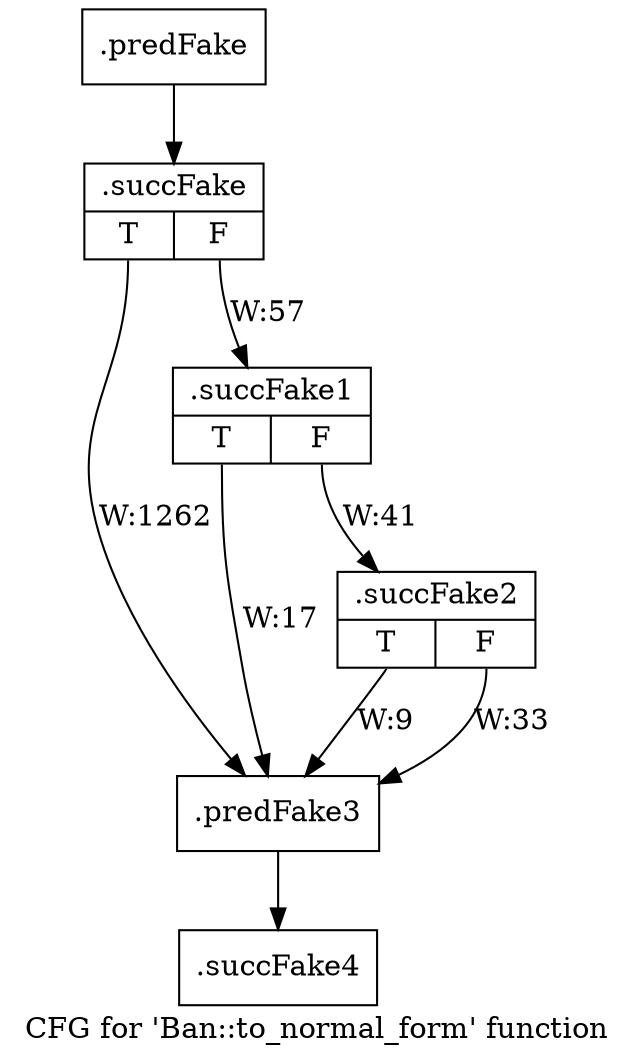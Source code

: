 digraph "CFG for 'Ban::to_normal_form' function" {
	label="CFG for 'Ban::to_normal_form' function";

	Node0x3a3f130 [shape=record,filename="",linenumber="",label="{.predFake}"];
	Node0x3a3f130 -> Node0x39c5040[ callList="" memoryops="" filename="../../../../src/ban_s3.cpp" execusionnum="1317"];
	Node0x39c5040 [shape=record,filename="../../../../src/ban_s3.cpp",linenumber="27",label="{.succFake|{<s0>T|<s1>F}}"];
	Node0x39c5040:s0 -> Node0x3a3f360[label="W:1262" callList="" memoryops="" filename="../../../../src/ban_s3.cpp" execusionnum="1261"];
	Node0x39c5040:s1 -> Node0x39c5090[label="W:57" callList="" memoryops="" filename="../../../../src/ban_s3.cpp" execusionnum="56"];
	Node0x39c5090 [shape=record,filename="../../../../src/ban_s3.cpp",linenumber="30",label="{.succFake1|{<s0>T|<s1>F}}"];
	Node0x39c5090:s0 -> Node0x3a3f360[label="W:17" callList="" memoryops="" filename="../../../../src/ban_s3.cpp" execusionnum="16"];
	Node0x39c5090:s1 -> Node0x39c50e0[label="W:41" callList="" memoryops="" filename="../../../../src/ban_s3.cpp" execusionnum="40"];
	Node0x39c50e0 [shape=record,filename="../../../../src/ban_s3.cpp",linenumber="38",label="{.succFake2|{<s0>T|<s1>F}}"];
	Node0x39c50e0:s0 -> Node0x3a3f360[label="W:9" callList="" memoryops="" filename="../../../../src/ban_s3.cpp" execusionnum="8"];
	Node0x39c50e0:s1 -> Node0x3a3f360[label="W:33" callList="" memoryops="" filename="../../../../src/ban_s3.cpp" execusionnum="32"];
	Node0x3a3f360 [shape=record,filename="../../../../src/ban_s3.cpp",linenumber="48",label="{.predFake3}"];
	Node0x3a3f360 -> Node0x39c6bd0[ callList="" memoryops="" filename="../../../../src/ban_s3.cpp" execusionnum="1317"];
	Node0x39c6bd0 [shape=record,filename="../../../../src/ban_s3.cpp",linenumber="48",label="{.succFake4}"];
}
